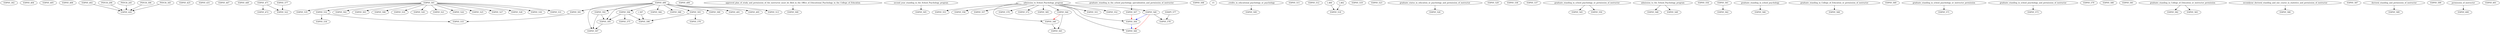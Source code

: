 digraph G {
    EDPSY_302;
    EDPSY_404;
    EDPSY_405;
    EDPSY_406;
    edge [color=black];
    EDPSY_402 -> EDPSY_420;
    PSYCH_206 -> EDPSY_420;
    PSYCH_245 -> EDPSY_420;
    PSYCH_306 -> EDPSY_420;
    PSYCH_345 -> EDPSY_420;
    EDPSY_425;
    EDPSY_431;
    EDPSY_447;
    EDPSY_449;
    EDPSY_471;
    edge [color=black];
    EDPSY_471 -> EDPSY_472;
    EDPSY_490;
    edge [color=black];
    EDPSY_490 -> EDPSY_491;
    edge [color=black];
    EDPSY_490 -> EDPSY_495;
    EDPSY_499;
    edge [color=black];
    approved_plan_of_study_and_permission_of_the_instructor_must_be_filed_in_the_Office_of_Educational_Psychology_in_the_College_of_Education -> EDPSY_500;
    EDPSY_501;
    edge [color=black];
    EDPSY_501 -> EDPSY_502;
    edge [color=black];
    EDPSY_501 -> EDPSY_503;
    edge [color=black];
    second_year_standing_in_the_School_Psychology_program -> EDPSY_505;
    edge [color=black];
    EDPSY_501 -> EDPSY_506;
    edge [color=black];
    graduate_standing_in_the_school_psychology_specialization_and_permission_of_instructor -> EDPSY_507;
    EDPSY_508;
    edge [color=black];
    15_credits_in_educational_psychology_or_psychology -> EDPSY_509;
    edge [color=black];
    EDPSY_501 -> EDPSY_510;
    EDPSY_511;
    EDPSY_512;
    edge [color=black];
    EDPSY_490 -> EDPSY_513;
    edge [color=black];
    I_460 -> EDPSY_518;
    I_462 -> EDPSY_518;
    EDPSY_519;
    edge [color=black];
    EDPSY_501 -> EDPSY_520;
    edge [color=black];
    EDPSY_501 -> EDPSY_521;
    edge [color=black];
    EDPSY_471 -> EDPSY_522;
    EDPSY_577 -> EDPSY_522;
    EDPSY_523;
    edge [color=black];
    EDPSY_501 -> EDPSY_524;
    edge [color=black];
    EDPSY_501 -> EDPSY_525;
    edge [color=black];
    graduate_status_in_education_or_psychology_and_permission_of_instructor -> EDPSY_526;
    edge [color=black];
    EDPSY_501 -> EDPSY_527;
    edge [color=black];
    EDPSY_501 -> EDPSY_528;
    EDPSY_529;
    edge [color=black];
    EDPSY_501 -> EDPSY_530;
    edge [color=black];
    EDPSY_501 -> EDPSY_531;
    edge [color=black];
    EDPSY_501 -> EDPSY_532;
    edge [color=black];
    EDPSY_532 -> EDPSY_533;
    EDPSY_591 -> EDPSY_533;
    edge [color=black];
    EDPSY_532 -> EDPSY_534;
    edge [color=black];
    EDPSY_501 -> EDPSY_535;
    EDPSY_536;
    EDPSY_537;
    edge [color=black];
    admission_to_School_Psychology_program -> EDPSY_540;
    edge [color=black];
    admission_to_School_Psychology_program -> EDPSY_544;
    edge [color=black];
    graduate_standing_in_school_psychology_or_permission_of_instructor -> EDPSY_545;
    edge [color=black];
    admission_to_School_Psychology_program -> EDPSY_546;
    edge [color=red];
    EDPSY_544 -> EDPSY_546;
    edge [color=black];
    admission_to_the_School_Psychology_program -> EDPSY_548;
    edge [color=black];
    admission_to_the_School_Psychology_program -> EDPSY_549;
    edge [color=black];
    graduate_standing_in_school_psychology_or_permission_of_instructor -> EDPSY_550;
    edge [color=black];
    admission_to_School_Psychology_program -> EDPSY_551;
    edge [color=black];
    admission_to_School_Psychology_program -> EDPSY_552;
    edge [color=black];
    admission_to_School_Psychology_program -> EDPSY_553;
    EDPSY_554;
    edge [color=black];
    admission_to_School_Psychology_program -> EDPSY_556;
    edge [color=black];
    admission_to_School_Psychology_program -> EDPSY_557;
    edge [color=black];
    admission_to_School_Psychology_program -> EDPSY_560;
    edge [color=red];
    EDPSY_540 -> EDPSY_560;
    edge [color=blue];
    EDPSY_564 -> EDPSY_560;
    edge [color=black];
    EDPSY_561 -> EDPSY_562;
    edge [color=black];
    admission_to_School_Psychology_program -> EDPSY_564;
    edge [color=red];
    EDPSY_507 -> EDPSY_564;
    edge [color=blue];
    EDPSY_540 -> EDPSY_564;
    edge [color=black];
    EDPSY_544 -> EDPSY_565;
    EDPSY_546 -> EDPSY_565;
    edge [color=black];
    graduate_standing_in_school_psychology -> EDPSY_566;
    edge [color=black];
    graduate_standing_in_College_of_Education_or_permission_of_instructor -> EDPSY_568;
    EDPSY_569;
    edge [color=black];
    admission_to_School_Psychology_program -> EDPSY_570;
    edge [color=black];
    graduate_standing_in_school_psychology_or_instructor_permission -> EDPSY_571;
    edge [color=black];
    admission_to_School_Psychology_program -> EDPSY_572;
    edge [color=black];
    graduate_standing_in_school_psychology_and_permission_of_instructor -> EDPSY_573;
    edge [color=black];
    EDPSY_594 -> EDPSY_575;
    edge [color=black];
    EDPSY_593 -> EDPSY_576;
    EDPSY_577;
    edge [color=black];
    EDPSY_540 -> EDPSY_578;
    EDSPY_577 -> EDPSY_578;
    EDPSY_579;
    EDPSY_580;
    EDPSY_581;
    edge [color=black];
    graduate_standing_in_College_of_Education_or_instructor_permission -> EDPSY_582;
    edge [color=black];
    graduate_standing_in_College_of_Education_or_instructor_permission -> EDPSY_583;
    edge [color=black];
    EDPSY_490 -> EDPSY_584;
    edge [color=black];
    admission_to_School_Psychology_program -> EDPSY_585;
    edge [color=black];
    secondyear_doctoral_standing_and_one_course_in_statistics_and_permission_of_instructor -> EDPSY_586;
    EDPSY_587;
    edge [color=black];
    EDPSY_490 -> EDPSY_588;
    edge [color=black];
    doctoral_standing_and_permission_of_instructor -> EDPSY_589;
    edge [color=black];
    EDPSY_490 -> EDPSY_590;
    edge [color=black];
    EDPSY_490 -> EDPSY_591;
    edge [color=black];
    EDPSY_490 -> EDPSY_592;
    edge [color=black];
    EDPSY_490 -> EDPSY_593;
    edge [color=black];
    EDPSY_490 -> EDPSY_594;
    edge [color=black];
    EDPSY_490 -> EDPSY_595;
    EDPSY_592 -> EDPSY_595;
    EDPSY_594 -> EDPSY_595;
    edge [color=black];
    EDPSY_593 -> EDPSY_596;
    EDPSY_594 -> EDPSY_596;
    I_597 -> EDPSY_596;
    edge [color=black];
    EDPSY_490 -> EDPSY_597;
    EDPSY_592 -> EDPSY_597;
    EDPSY_595 -> EDPSY_597;
    EDPSY_599;
    edge [color=black];
    permission_of_instructor -> EDPSY_600;
    EDPSY_601;
}
